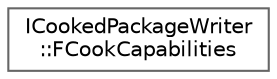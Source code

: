 digraph "Graphical Class Hierarchy"
{
 // INTERACTIVE_SVG=YES
 // LATEX_PDF_SIZE
  bgcolor="transparent";
  edge [fontname=Helvetica,fontsize=10,labelfontname=Helvetica,labelfontsize=10];
  node [fontname=Helvetica,fontsize=10,shape=box,height=0.2,width=0.4];
  rankdir="LR";
  Node0 [id="Node000000",label="ICookedPackageWriter\l::FCookCapabilities",height=0.2,width=0.4,color="grey40", fillcolor="white", style="filled",URL="$dc/dc5/structICookedPackageWriter_1_1FCookCapabilities.html",tooltip=" "];
}
